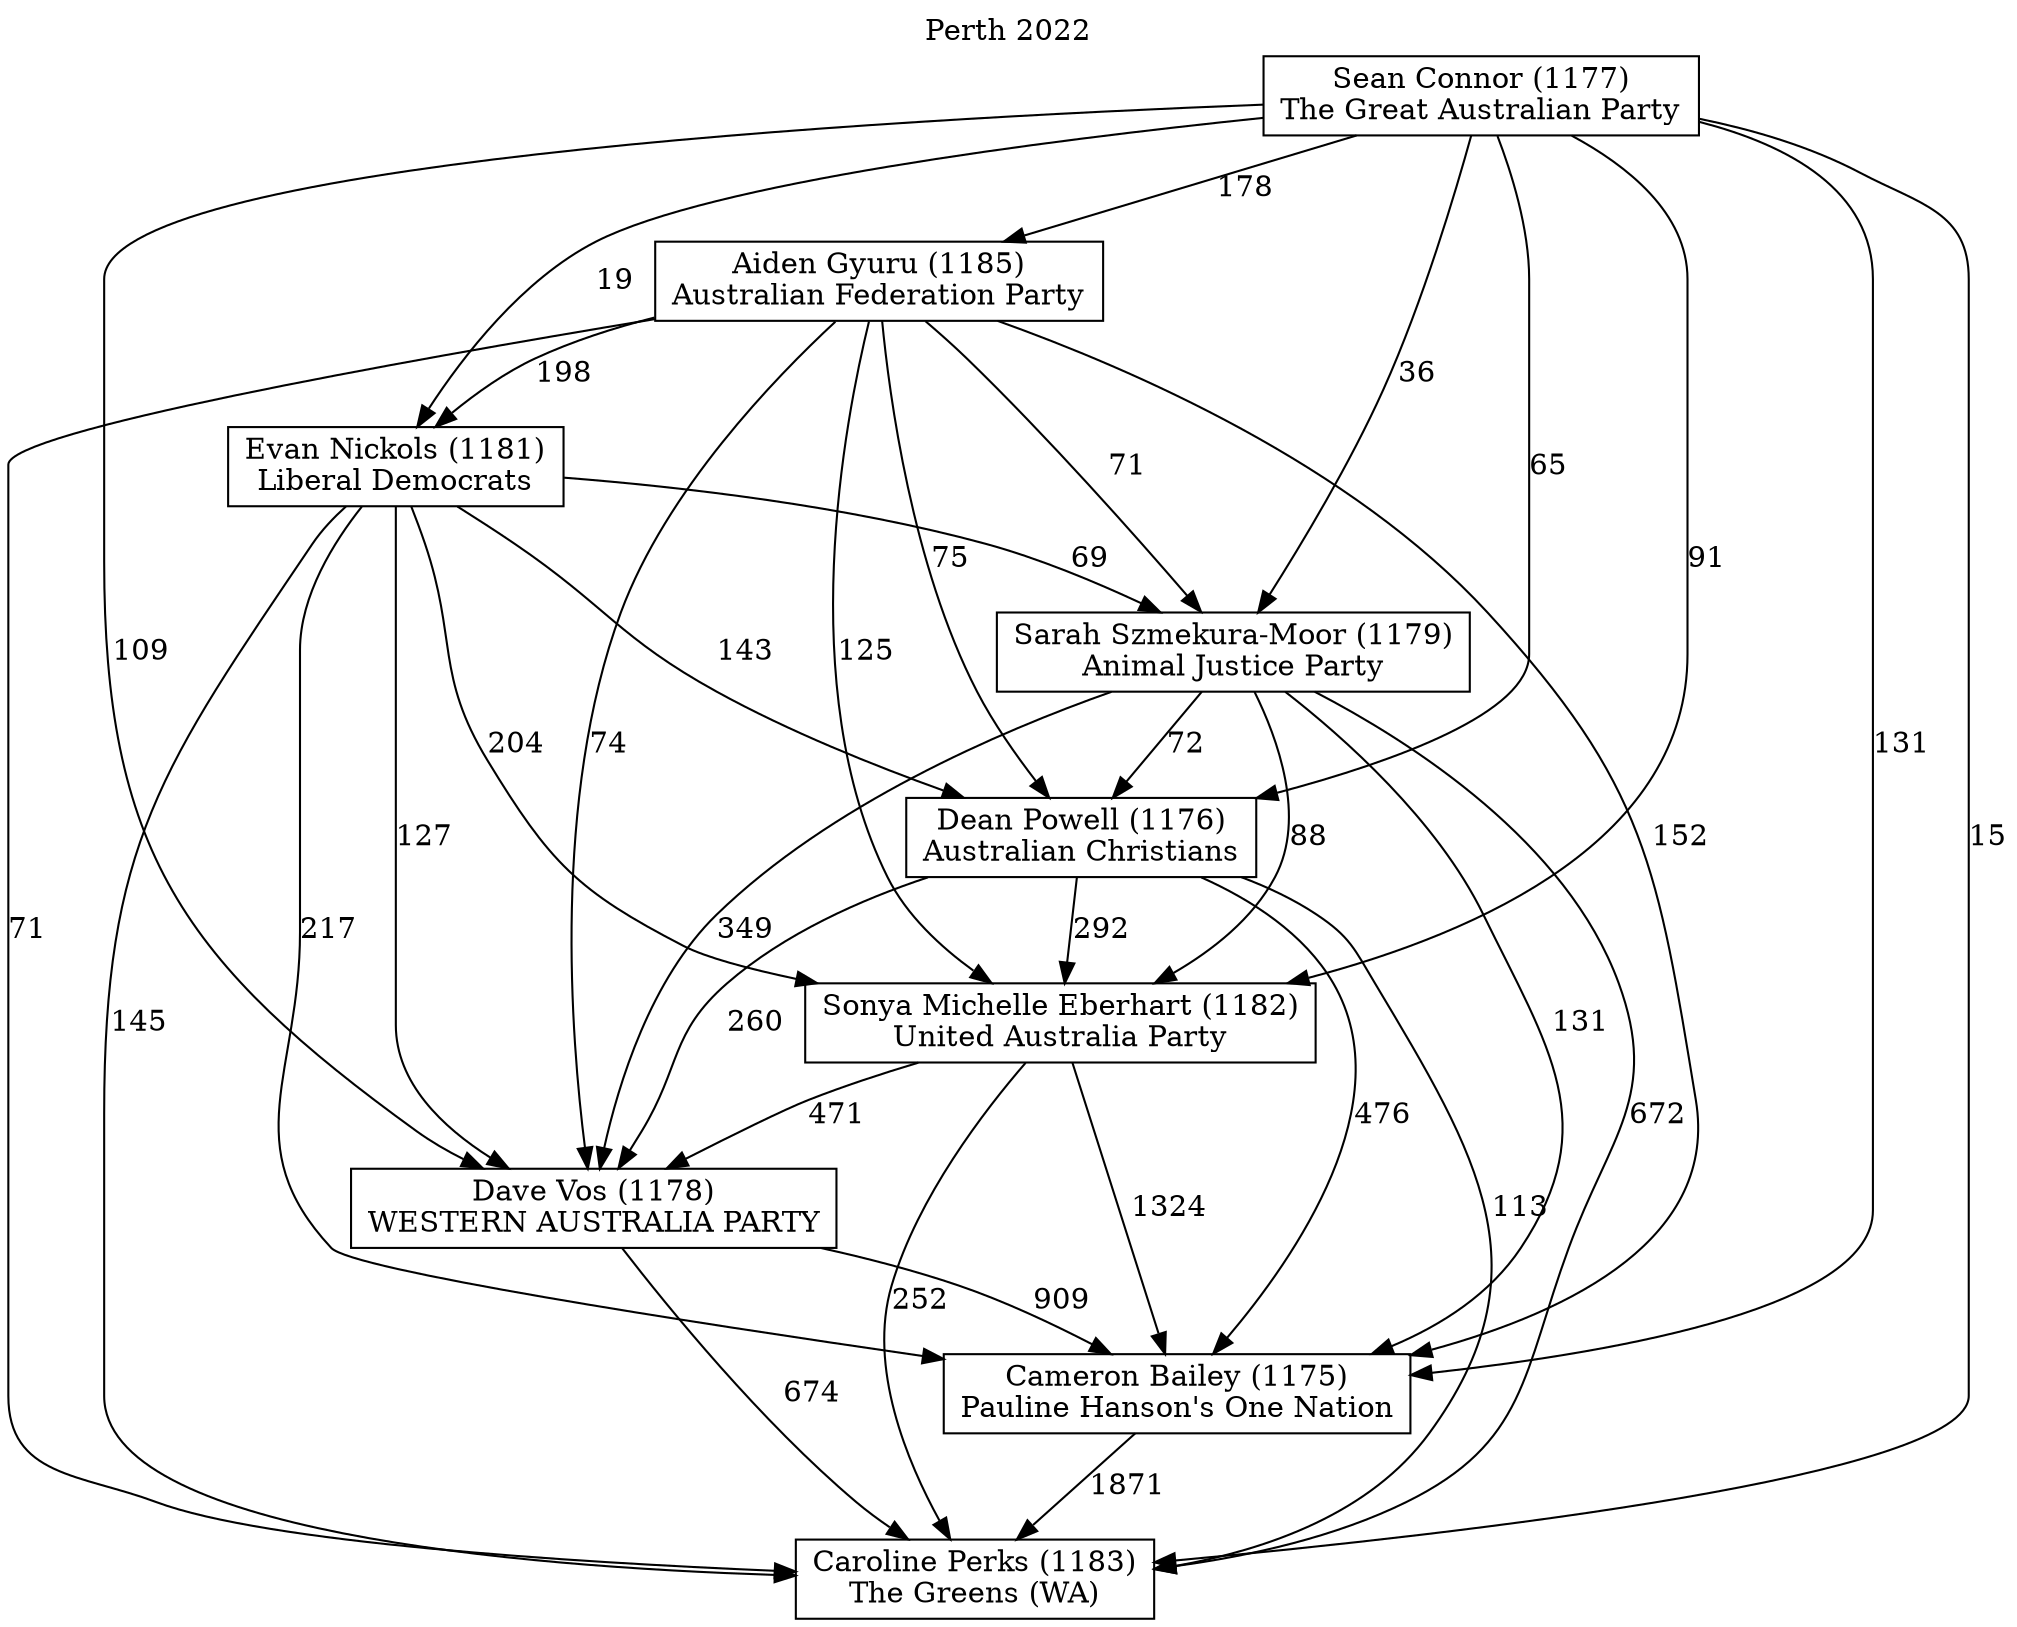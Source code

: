 // House preference flow
digraph "Caroline Perks (1183)_Perth_2022" {
	graph [label="Perth 2022" labelloc=t mclimit=10]
	node [shape=box]
	"Sean Connor (1177)" [label="Sean Connor (1177)
The Great Australian Party"]
	"Dave Vos (1178)" [label="Dave Vos (1178)
WESTERN AUSTRALIA PARTY"]
	"Aiden Gyuru (1185)" [label="Aiden Gyuru (1185)
Australian Federation Party"]
	"Sarah Szmekura-Moor (1179)" [label="Sarah Szmekura-Moor (1179)
Animal Justice Party"]
	"Cameron Bailey (1175)" [label="Cameron Bailey (1175)
Pauline Hanson's One Nation"]
	"Sonya Michelle Eberhart (1182)" [label="Sonya Michelle Eberhart (1182)
United Australia Party"]
	"Dean Powell (1176)" [label="Dean Powell (1176)
Australian Christians"]
	"Caroline Perks (1183)" [label="Caroline Perks (1183)
The Greens (WA)"]
	"Evan Nickols (1181)" [label="Evan Nickols (1181)
Liberal Democrats"]
	"Sean Connor (1177)" -> "Dean Powell (1176)" [label=65]
	"Sonya Michelle Eberhart (1182)" -> "Cameron Bailey (1175)" [label=1324]
	"Aiden Gyuru (1185)" -> "Sonya Michelle Eberhart (1182)" [label=125]
	"Aiden Gyuru (1185)" -> "Caroline Perks (1183)" [label=71]
	"Sarah Szmekura-Moor (1179)" -> "Dean Powell (1176)" [label=72]
	"Sean Connor (1177)" -> "Cameron Bailey (1175)" [label=131]
	"Dean Powell (1176)" -> "Sonya Michelle Eberhart (1182)" [label=292]
	"Sean Connor (1177)" -> "Evan Nickols (1181)" [label=19]
	"Sean Connor (1177)" -> "Sarah Szmekura-Moor (1179)" [label=36]
	"Sean Connor (1177)" -> "Dave Vos (1178)" [label=109]
	"Cameron Bailey (1175)" -> "Caroline Perks (1183)" [label=1871]
	"Sarah Szmekura-Moor (1179)" -> "Caroline Perks (1183)" [label=672]
	"Aiden Gyuru (1185)" -> "Sarah Szmekura-Moor (1179)" [label=71]
	"Evan Nickols (1181)" -> "Sonya Michelle Eberhart (1182)" [label=204]
	"Dean Powell (1176)" -> "Caroline Perks (1183)" [label=113]
	"Evan Nickols (1181)" -> "Dave Vos (1178)" [label=127]
	"Aiden Gyuru (1185)" -> "Evan Nickols (1181)" [label=198]
	"Aiden Gyuru (1185)" -> "Dean Powell (1176)" [label=75]
	"Evan Nickols (1181)" -> "Dean Powell (1176)" [label=143]
	"Aiden Gyuru (1185)" -> "Dave Vos (1178)" [label=74]
	"Aiden Gyuru (1185)" -> "Cameron Bailey (1175)" [label=152]
	"Sonya Michelle Eberhart (1182)" -> "Dave Vos (1178)" [label=471]
	"Evan Nickols (1181)" -> "Sarah Szmekura-Moor (1179)" [label=69]
	"Sarah Szmekura-Moor (1179)" -> "Dave Vos (1178)" [label=349]
	"Evan Nickols (1181)" -> "Cameron Bailey (1175)" [label=217]
	"Dave Vos (1178)" -> "Cameron Bailey (1175)" [label=909]
	"Sean Connor (1177)" -> "Sonya Michelle Eberhart (1182)" [label=91]
	"Sonya Michelle Eberhart (1182)" -> "Caroline Perks (1183)" [label=252]
	"Sarah Szmekura-Moor (1179)" -> "Sonya Michelle Eberhart (1182)" [label=88]
	"Evan Nickols (1181)" -> "Caroline Perks (1183)" [label=145]
	"Sarah Szmekura-Moor (1179)" -> "Cameron Bailey (1175)" [label=131]
	"Sean Connor (1177)" -> "Caroline Perks (1183)" [label=15]
	"Sean Connor (1177)" -> "Aiden Gyuru (1185)" [label=178]
	"Dave Vos (1178)" -> "Caroline Perks (1183)" [label=674]
	"Dean Powell (1176)" -> "Dave Vos (1178)" [label=260]
	"Dean Powell (1176)" -> "Cameron Bailey (1175)" [label=476]
}
